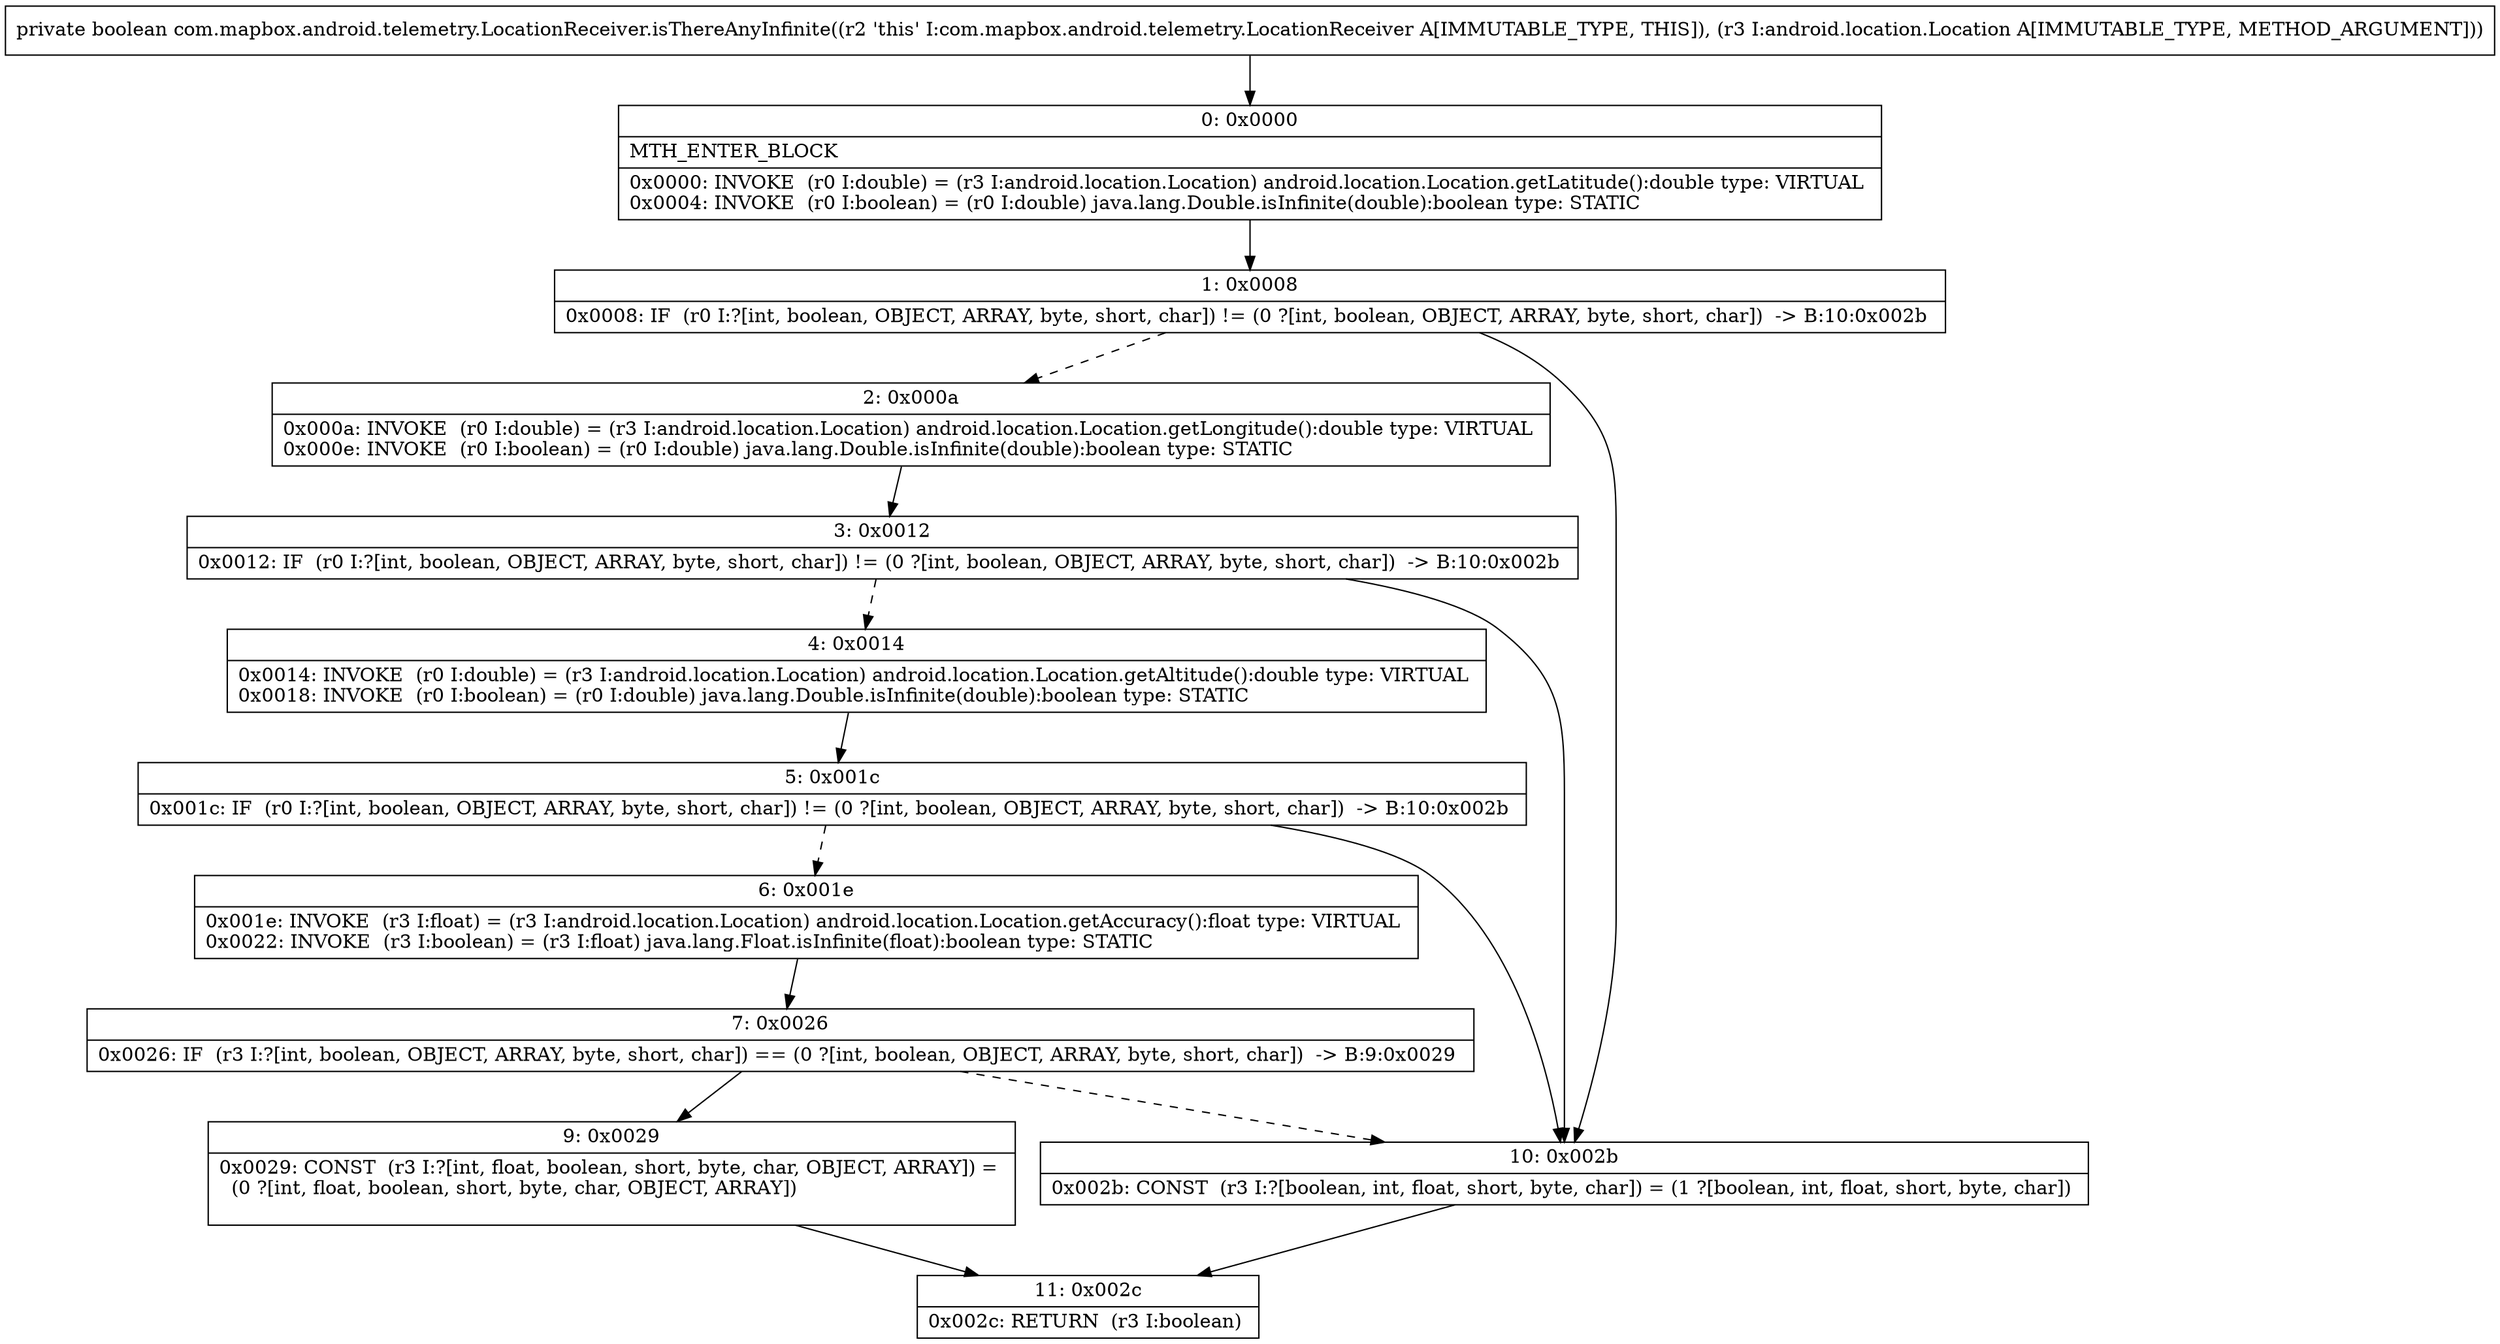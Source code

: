 digraph "CFG forcom.mapbox.android.telemetry.LocationReceiver.isThereAnyInfinite(Landroid\/location\/Location;)Z" {
Node_0 [shape=record,label="{0\:\ 0x0000|MTH_ENTER_BLOCK\l|0x0000: INVOKE  (r0 I:double) = (r3 I:android.location.Location) android.location.Location.getLatitude():double type: VIRTUAL \l0x0004: INVOKE  (r0 I:boolean) = (r0 I:double) java.lang.Double.isInfinite(double):boolean type: STATIC \l}"];
Node_1 [shape=record,label="{1\:\ 0x0008|0x0008: IF  (r0 I:?[int, boolean, OBJECT, ARRAY, byte, short, char]) != (0 ?[int, boolean, OBJECT, ARRAY, byte, short, char])  \-\> B:10:0x002b \l}"];
Node_2 [shape=record,label="{2\:\ 0x000a|0x000a: INVOKE  (r0 I:double) = (r3 I:android.location.Location) android.location.Location.getLongitude():double type: VIRTUAL \l0x000e: INVOKE  (r0 I:boolean) = (r0 I:double) java.lang.Double.isInfinite(double):boolean type: STATIC \l}"];
Node_3 [shape=record,label="{3\:\ 0x0012|0x0012: IF  (r0 I:?[int, boolean, OBJECT, ARRAY, byte, short, char]) != (0 ?[int, boolean, OBJECT, ARRAY, byte, short, char])  \-\> B:10:0x002b \l}"];
Node_4 [shape=record,label="{4\:\ 0x0014|0x0014: INVOKE  (r0 I:double) = (r3 I:android.location.Location) android.location.Location.getAltitude():double type: VIRTUAL \l0x0018: INVOKE  (r0 I:boolean) = (r0 I:double) java.lang.Double.isInfinite(double):boolean type: STATIC \l}"];
Node_5 [shape=record,label="{5\:\ 0x001c|0x001c: IF  (r0 I:?[int, boolean, OBJECT, ARRAY, byte, short, char]) != (0 ?[int, boolean, OBJECT, ARRAY, byte, short, char])  \-\> B:10:0x002b \l}"];
Node_6 [shape=record,label="{6\:\ 0x001e|0x001e: INVOKE  (r3 I:float) = (r3 I:android.location.Location) android.location.Location.getAccuracy():float type: VIRTUAL \l0x0022: INVOKE  (r3 I:boolean) = (r3 I:float) java.lang.Float.isInfinite(float):boolean type: STATIC \l}"];
Node_7 [shape=record,label="{7\:\ 0x0026|0x0026: IF  (r3 I:?[int, boolean, OBJECT, ARRAY, byte, short, char]) == (0 ?[int, boolean, OBJECT, ARRAY, byte, short, char])  \-\> B:9:0x0029 \l}"];
Node_9 [shape=record,label="{9\:\ 0x0029|0x0029: CONST  (r3 I:?[int, float, boolean, short, byte, char, OBJECT, ARRAY]) = \l  (0 ?[int, float, boolean, short, byte, char, OBJECT, ARRAY])\l \l}"];
Node_10 [shape=record,label="{10\:\ 0x002b|0x002b: CONST  (r3 I:?[boolean, int, float, short, byte, char]) = (1 ?[boolean, int, float, short, byte, char]) \l}"];
Node_11 [shape=record,label="{11\:\ 0x002c|0x002c: RETURN  (r3 I:boolean) \l}"];
MethodNode[shape=record,label="{private boolean com.mapbox.android.telemetry.LocationReceiver.isThereAnyInfinite((r2 'this' I:com.mapbox.android.telemetry.LocationReceiver A[IMMUTABLE_TYPE, THIS]), (r3 I:android.location.Location A[IMMUTABLE_TYPE, METHOD_ARGUMENT])) }"];
MethodNode -> Node_0;
Node_0 -> Node_1;
Node_1 -> Node_2[style=dashed];
Node_1 -> Node_10;
Node_2 -> Node_3;
Node_3 -> Node_4[style=dashed];
Node_3 -> Node_10;
Node_4 -> Node_5;
Node_5 -> Node_6[style=dashed];
Node_5 -> Node_10;
Node_6 -> Node_7;
Node_7 -> Node_9;
Node_7 -> Node_10[style=dashed];
Node_9 -> Node_11;
Node_10 -> Node_11;
}

